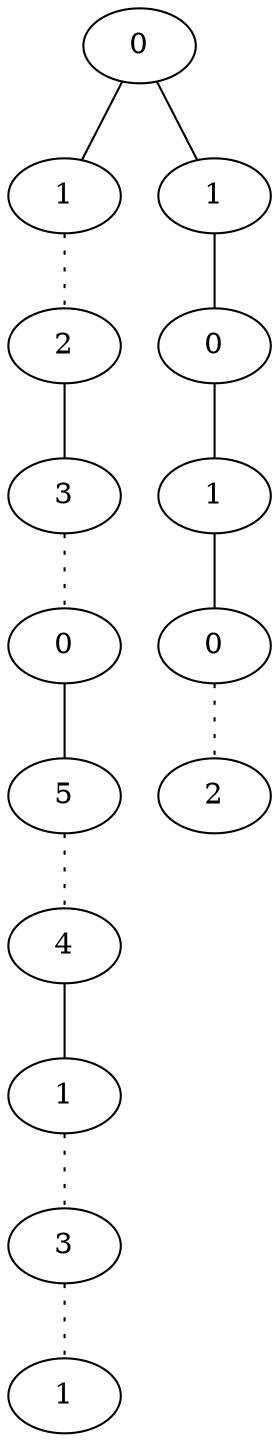 graph {
a0[label=0];
a1[label=1];
a2[label=2];
a3[label=3];
a4[label=0];
a5[label=5];
a6[label=4];
a7[label=1];
a8[label=3];
a9[label=1];
a10[label=1];
a11[label=0];
a12[label=1];
a13[label=0];
a14[label=2];
a0 -- a1;
a0 -- a10;
a1 -- a2 [style=dotted];
a2 -- a3;
a3 -- a4 [style=dotted];
a4 -- a5;
a5 -- a6 [style=dotted];
a6 -- a7;
a7 -- a8 [style=dotted];
a8 -- a9 [style=dotted];
a10 -- a11;
a11 -- a12;
a12 -- a13;
a13 -- a14 [style=dotted];
}
